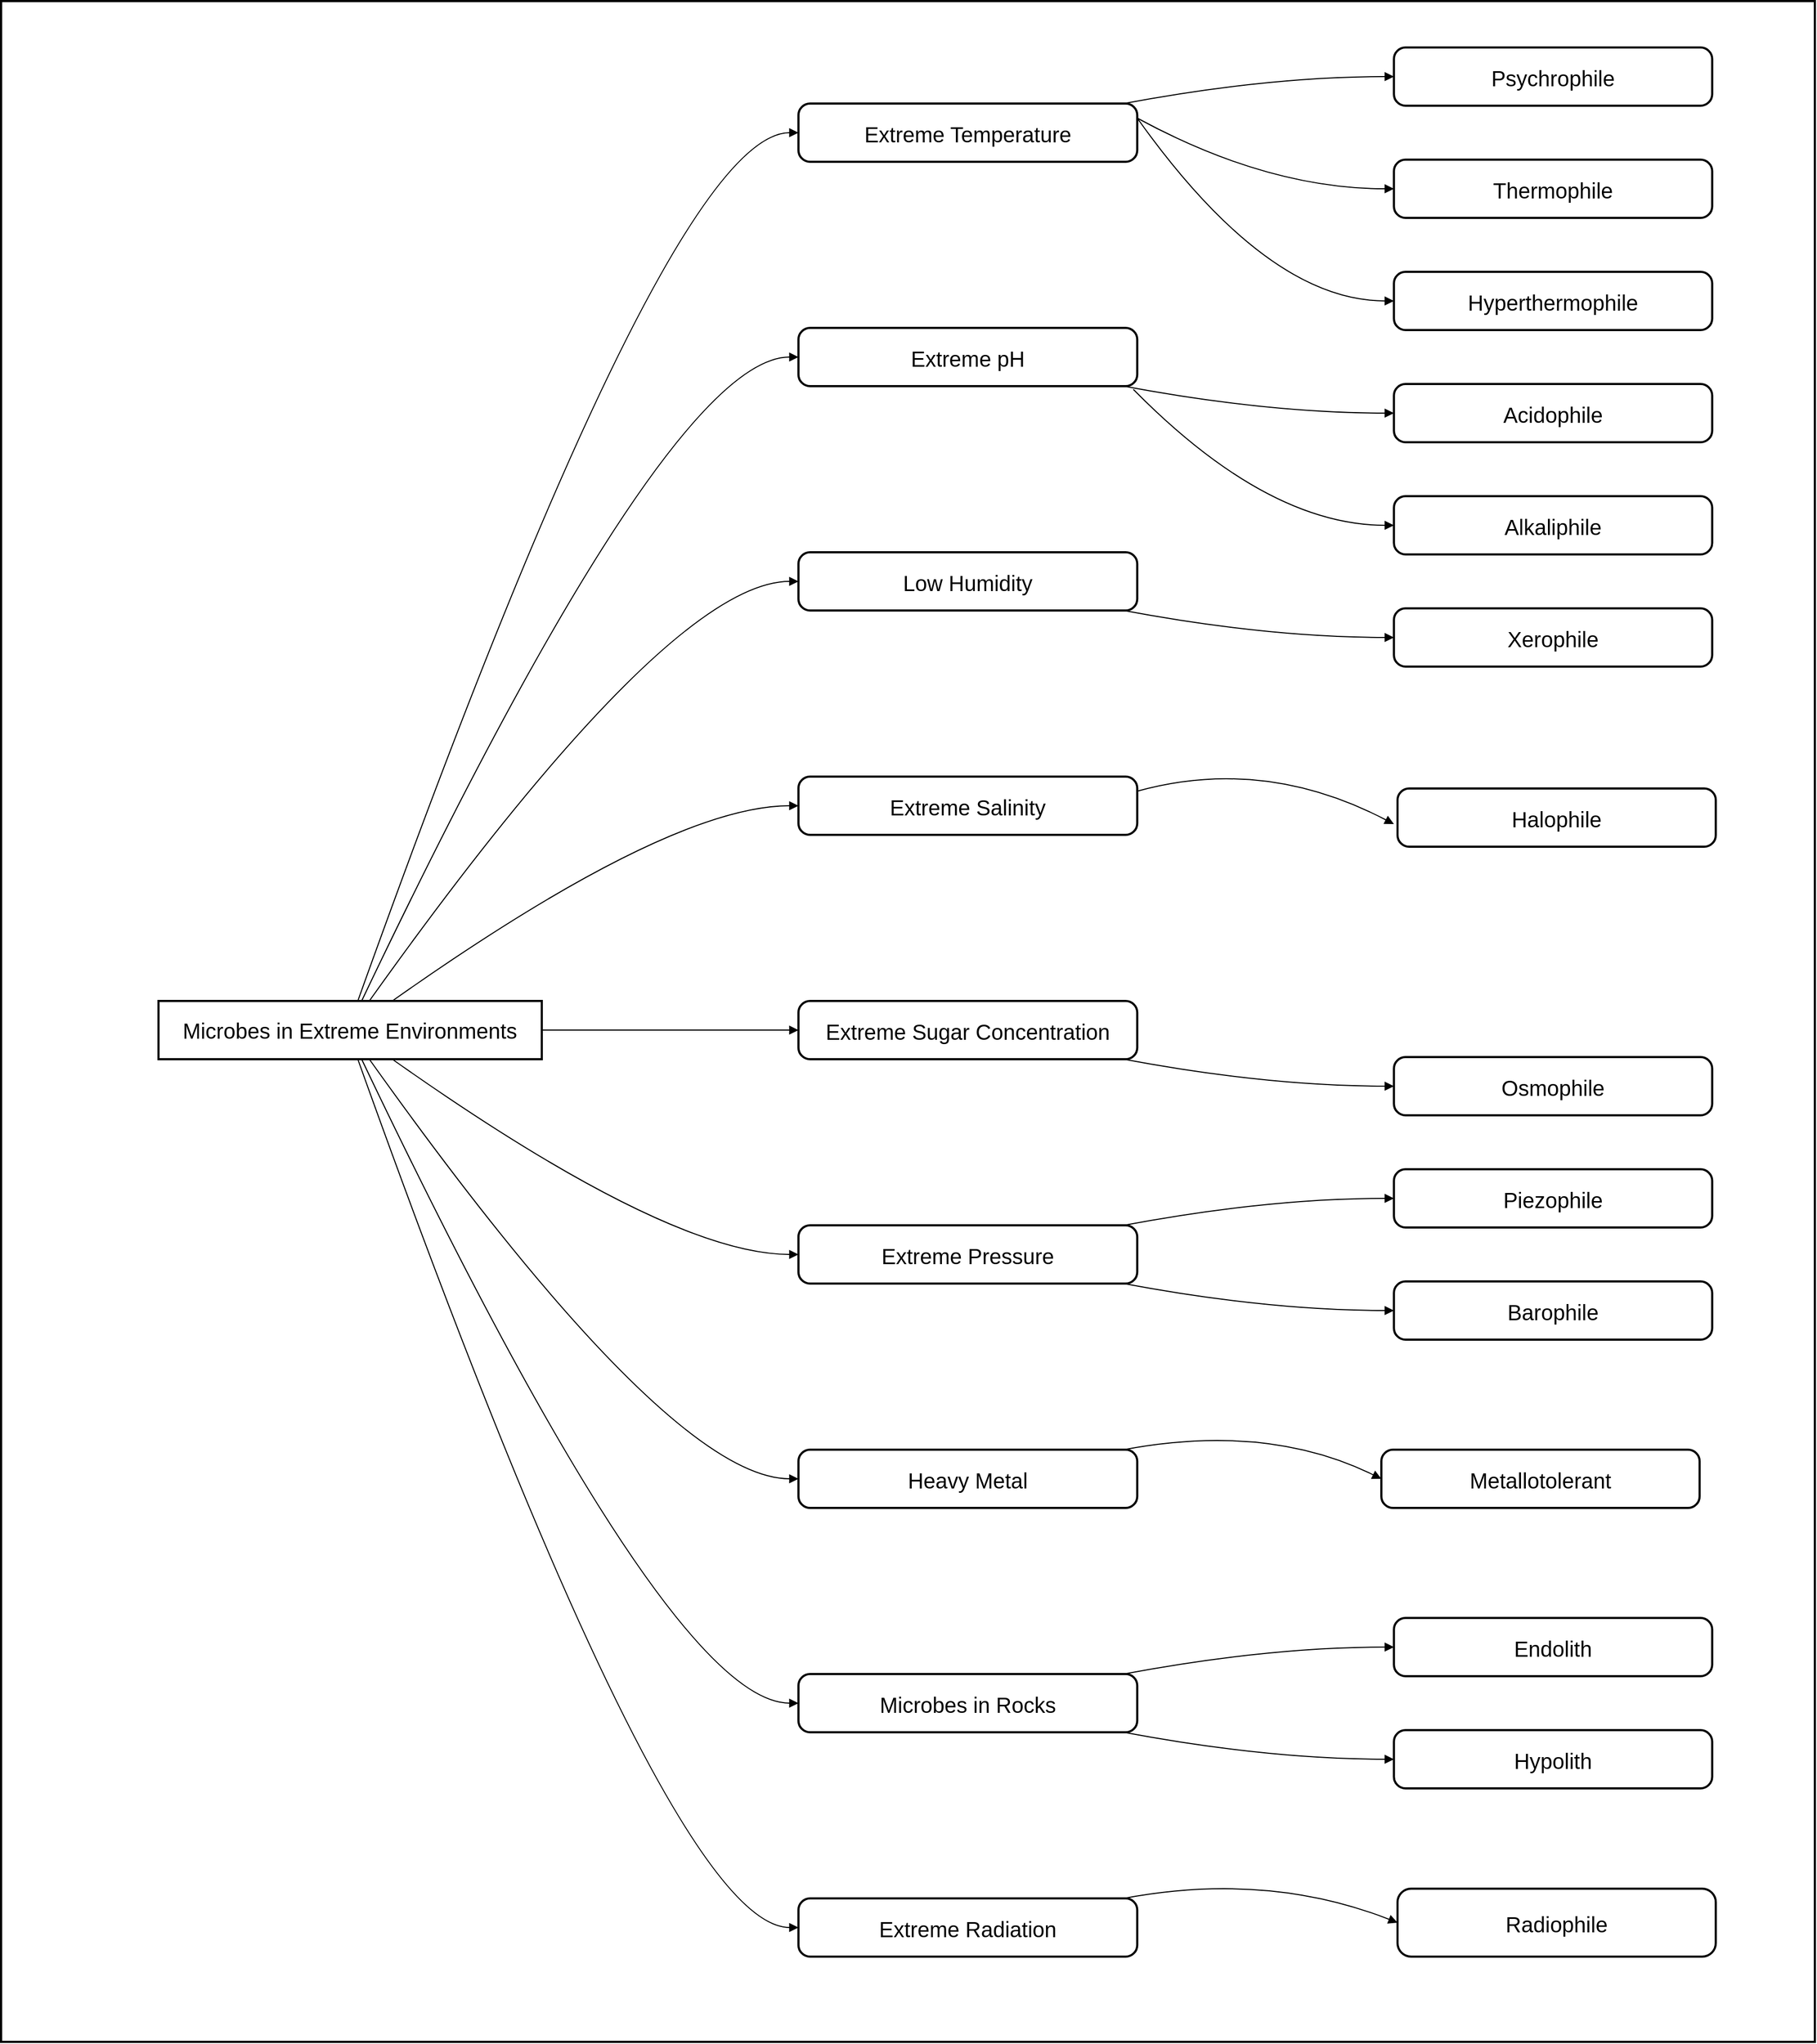 <mxfile version="26.1.3">
  <diagram name="Page-1" id="1cxbnADfRglhzpuQFdE1">
    <mxGraphModel dx="3056" dy="2251" grid="1" gridSize="10" guides="1" tooltips="1" connect="1" arrows="1" fold="1" page="1" pageScale="1" pageWidth="850" pageHeight="1100" math="0" shadow="0">
      <root>
        <mxCell id="0" />
        <mxCell id="1" parent="0" />
        <mxCell id="2" value="" style="whiteSpace=wrap;strokeWidth=2;verticalAlign=top;fontSize=20;" parent="1" vertex="1">
          <mxGeometry x="-20" width="1682" height="1892" as="geometry" />
        </mxCell>
        <mxCell id="3" value="Microbes in Extreme Environments" style="whiteSpace=wrap;strokeWidth=2;fontSize=20;" parent="2" vertex="1">
          <mxGeometry x="145.985" y="927" width="355.442" height="54" as="geometry" />
        </mxCell>
        <mxCell id="4" value="Extreme Temperature" style="rounded=1;arcSize=20;strokeWidth=2;fontSize=20;" parent="2" vertex="1">
          <mxGeometry x="739.445" y="95" width="314.185" height="54" as="geometry" />
        </mxCell>
        <mxCell id="5" value="Psychrophile" style="rounded=1;arcSize=20;strokeWidth=2;fontSize=20;" parent="2" vertex="1">
          <mxGeometry x="1291.649" y="43" width="295.143" height="54" as="geometry" />
        </mxCell>
        <mxCell id="6" value="Thermophile" style="rounded=1;arcSize=20;strokeWidth=2;fontSize=20;" parent="2" vertex="1">
          <mxGeometry x="1291.649" y="147" width="295.143" height="54" as="geometry" />
        </mxCell>
        <mxCell id="7" value="Extreme pH" style="rounded=1;arcSize=20;strokeWidth=2;fontSize=20;" parent="2" vertex="1">
          <mxGeometry x="739.445" y="303" width="314.185" height="54" as="geometry" />
        </mxCell>
        <mxCell id="8" value="Hyperthermophile" style="rounded=1;arcSize=20;strokeWidth=2;fontSize=20;" parent="2" vertex="1">
          <mxGeometry x="1291.649" y="251" width="295.143" height="54" as="geometry" />
        </mxCell>
        <mxCell id="9" value="Acidophile" style="rounded=1;arcSize=20;strokeWidth=2;fontSize=20;" parent="2" vertex="1">
          <mxGeometry x="1291.649" y="355" width="295.143" height="54" as="geometry" />
        </mxCell>
        <mxCell id="10" value="Low Humidity" style="rounded=1;arcSize=20;strokeWidth=2;fontSize=20;" parent="2" vertex="1">
          <mxGeometry x="739.445" y="511" width="314.185" height="54" as="geometry" />
        </mxCell>
        <mxCell id="11" value="Alkaliphile" style="rounded=1;arcSize=20;strokeWidth=2;fontSize=20;" parent="2" vertex="1">
          <mxGeometry x="1291.649" y="459" width="295.143" height="54" as="geometry" />
        </mxCell>
        <mxCell id="12" value="Xerophile" style="rounded=1;arcSize=20;strokeWidth=2;fontSize=20;" parent="2" vertex="1">
          <mxGeometry x="1291.649" y="563" width="295.143" height="54" as="geometry" />
        </mxCell>
        <mxCell id="13" value="Extreme Salinity" style="rounded=1;arcSize=20;strokeWidth=2;fontSize=20;" parent="2" vertex="1">
          <mxGeometry x="739.445" y="719" width="314.185" height="54" as="geometry" />
        </mxCell>
        <mxCell id="14" value="Halophile" style="rounded=1;arcSize=20;strokeWidth=2;fontSize=20;" parent="2" vertex="1">
          <mxGeometry x="1294.999" y="730" width="295.143" height="54" as="geometry" />
        </mxCell>
        <mxCell id="16" value="Extreme Sugar Concentration" style="rounded=1;arcSize=20;strokeWidth=2;fontSize=20;" parent="2" vertex="1">
          <mxGeometry x="739.445" y="927" width="314.185" height="54" as="geometry" />
        </mxCell>
        <mxCell id="18" value="Osmophile" style="rounded=1;arcSize=20;strokeWidth=2;fontSize=20;" parent="2" vertex="1">
          <mxGeometry x="1291.649" y="979" width="295.143" height="54" as="geometry" />
        </mxCell>
        <mxCell id="19" value="Extreme Pressure" style="rounded=1;arcSize=20;strokeWidth=2;fontSize=20;" parent="2" vertex="1">
          <mxGeometry x="739.445" y="1135" width="314.185" height="54" as="geometry" />
        </mxCell>
        <mxCell id="20" value="Piezophile" style="rounded=1;arcSize=20;strokeWidth=2;fontSize=20;" parent="2" vertex="1">
          <mxGeometry x="1291.649" y="1083" width="295.143" height="54" as="geometry" />
        </mxCell>
        <mxCell id="21" value="Barophile" style="rounded=1;arcSize=20;strokeWidth=2;fontSize=20;" parent="2" vertex="1">
          <mxGeometry x="1291.649" y="1187" width="295.143" height="54" as="geometry" />
        </mxCell>
        <mxCell id="22" value="Heavy Metal" style="rounded=1;arcSize=20;strokeWidth=2;fontSize=20;" parent="2" vertex="1">
          <mxGeometry x="739.445" y="1343" width="314.185" height="54" as="geometry" />
        </mxCell>
        <mxCell id="23" value="Metallotolerant" style="rounded=1;arcSize=20;strokeWidth=2;fontSize=20;" parent="2" vertex="1">
          <mxGeometry x="1279.999" y="1343" width="295.143" height="54" as="geometry" />
        </mxCell>
        <mxCell id="25" value="Microbes in Rocks" style="rounded=1;arcSize=20;strokeWidth=2;fontSize=20;" parent="2" vertex="1">
          <mxGeometry x="739.445" y="1551" width="314.185" height="54" as="geometry" />
        </mxCell>
        <mxCell id="26" value="Endolith" style="rounded=1;arcSize=20;strokeWidth=2;fontSize=20;" parent="2" vertex="1">
          <mxGeometry x="1291.649" y="1499" width="295.143" height="54" as="geometry" />
        </mxCell>
        <mxCell id="27" value="Hypolith" style="rounded=1;arcSize=20;strokeWidth=2;fontSize=20;" parent="2" vertex="1">
          <mxGeometry x="1291.649" y="1603" width="295.143" height="54" as="geometry" />
        </mxCell>
        <mxCell id="28" value="Extreme Radiation " style="rounded=1;arcSize=20;strokeWidth=2;fontSize=20;" parent="2" vertex="1">
          <mxGeometry x="739.445" y="1759" width="314.185" height="54" as="geometry" />
        </mxCell>
        <mxCell id="29" value="Radiophile" style="rounded=1;arcSize=20;strokeWidth=2;fontSize=20;" parent="2" vertex="1">
          <mxGeometry x="1295" y="1750" width="295.14" height="63" as="geometry" />
        </mxCell>
        <mxCell id="31" value="" style="curved=1;startArrow=none;endArrow=block;exitX=0.52;exitY=0;entryX=0;entryY=0.5;" parent="2" source="3" target="4" edge="1">
          <mxGeometry relative="1" as="geometry">
            <Array as="points">
              <mxPoint x="618.849" y="122" />
            </Array>
          </mxGeometry>
        </mxCell>
        <mxCell id="32" value="" style="curved=1;startArrow=none;endArrow=block;exitX=0.96;exitY=0;entryX=0;entryY=0.5;" parent="2" source="4" target="5" edge="1">
          <mxGeometry relative="1" as="geometry">
            <Array as="points">
              <mxPoint x="1174.226" y="70" />
            </Array>
          </mxGeometry>
        </mxCell>
        <mxCell id="33" value="" style="curved=1;startArrow=none;endArrow=block;exitX=1;exitY=0.25;entryX=0;entryY=0.5;exitDx=0;exitDy=0;" parent="2" source="4" target="6" edge="1">
          <mxGeometry relative="1" as="geometry">
            <Array as="points">
              <mxPoint x="1174.226" y="174" />
            </Array>
          </mxGeometry>
        </mxCell>
        <mxCell id="34" value="" style="curved=1;startArrow=none;endArrow=block;exitX=0.53;exitY=0;entryX=0;entryY=0.5;" parent="2" source="3" target="7" edge="1">
          <mxGeometry relative="1" as="geometry">
            <Array as="points">
              <mxPoint x="618.849" y="330" />
            </Array>
          </mxGeometry>
        </mxCell>
        <mxCell id="35" value="" style="curved=1;startArrow=none;endArrow=block;entryX=0;entryY=0.5;exitX=1;exitY=0.25;exitDx=0;exitDy=0;" parent="2" source="4" target="8" edge="1">
          <mxGeometry relative="1" as="geometry">
            <Array as="points">
              <mxPoint x="1174.226" y="278" />
            </Array>
          </mxGeometry>
        </mxCell>
        <mxCell id="36" value="" style="curved=1;startArrow=none;endArrow=block;exitX=0.96;exitY=1;entryX=0;entryY=0.5;" parent="2" source="7" target="9" edge="1">
          <mxGeometry relative="1" as="geometry">
            <Array as="points">
              <mxPoint x="1174.226" y="382" />
            </Array>
          </mxGeometry>
        </mxCell>
        <mxCell id="37" value="" style="curved=1;startArrow=none;endArrow=block;exitX=0.55;exitY=0;entryX=0;entryY=0.5;" parent="2" source="3" target="10" edge="1">
          <mxGeometry relative="1" as="geometry">
            <Array as="points">
              <mxPoint x="618.849" y="538" />
            </Array>
          </mxGeometry>
        </mxCell>
        <mxCell id="38" value="" style="curved=1;startArrow=none;endArrow=block;entryX=0;entryY=0.5;" parent="2" target="11" edge="1">
          <mxGeometry relative="1" as="geometry">
            <Array as="points">
              <mxPoint x="1174.226" y="486" />
            </Array>
            <mxPoint x="1050" y="360" as="sourcePoint" />
          </mxGeometry>
        </mxCell>
        <mxCell id="39" value="" style="curved=1;startArrow=none;endArrow=block;exitX=0.96;exitY=1;entryX=0;entryY=0.5;" parent="2" source="10" target="12" edge="1">
          <mxGeometry relative="1" as="geometry">
            <Array as="points">
              <mxPoint x="1174.226" y="590" />
            </Array>
          </mxGeometry>
        </mxCell>
        <mxCell id="40" value="" style="curved=1;startArrow=none;endArrow=block;exitX=0.61;exitY=0;entryX=0;entryY=0.5;" parent="2" source="3" target="13" edge="1">
          <mxGeometry relative="1" as="geometry">
            <Array as="points">
              <mxPoint x="618.849" y="746" />
            </Array>
          </mxGeometry>
        </mxCell>
        <mxCell id="41" value="" style="curved=1;startArrow=none;endArrow=block;entryX=0;entryY=0.5;exitX=1;exitY=0.25;exitDx=0;exitDy=0;" parent="2" source="13" edge="1">
          <mxGeometry relative="1" as="geometry">
            <Array as="points">
              <mxPoint x="1170.876" y="700" />
            </Array>
            <mxPoint x="1037.713" y="725" as="sourcePoint" />
            <mxPoint x="1291.649" y="763" as="targetPoint" />
          </mxGeometry>
        </mxCell>
        <mxCell id="43" value="" style="curved=1;startArrow=none;endArrow=block;exitX=1;exitY=0.5;entryX=0;entryY=0.5;" parent="2" source="3" target="16" edge="1">
          <mxGeometry relative="1" as="geometry">
            <Array as="points" />
          </mxGeometry>
        </mxCell>
        <mxCell id="45" value="" style="curved=1;startArrow=none;endArrow=block;exitX=0.96;exitY=1;entryX=0;entryY=0.5;" parent="2" source="16" target="18" edge="1">
          <mxGeometry relative="1" as="geometry">
            <Array as="points">
              <mxPoint x="1174.226" y="1006" />
            </Array>
          </mxGeometry>
        </mxCell>
        <mxCell id="46" value="" style="curved=1;startArrow=none;endArrow=block;exitX=0.61;exitY=1;entryX=0;entryY=0.5;" parent="2" source="3" target="19" edge="1">
          <mxGeometry relative="1" as="geometry">
            <Array as="points">
              <mxPoint x="618.849" y="1162" />
            </Array>
          </mxGeometry>
        </mxCell>
        <mxCell id="47" value="" style="curved=1;startArrow=none;endArrow=block;exitX=0.96;exitY=0;entryX=0;entryY=0.5;" parent="2" source="19" target="20" edge="1">
          <mxGeometry relative="1" as="geometry">
            <Array as="points">
              <mxPoint x="1174.226" y="1110" />
            </Array>
          </mxGeometry>
        </mxCell>
        <mxCell id="48" value="" style="curved=1;startArrow=none;endArrow=block;exitX=0.96;exitY=1;entryX=0;entryY=0.5;" parent="2" source="19" target="21" edge="1">
          <mxGeometry relative="1" as="geometry">
            <Array as="points">
              <mxPoint x="1174.226" y="1214" />
            </Array>
          </mxGeometry>
        </mxCell>
        <mxCell id="49" value="" style="curved=1;startArrow=none;endArrow=block;exitX=0.55;exitY=1;entryX=0;entryY=0.5;" parent="2" source="3" target="22" edge="1">
          <mxGeometry relative="1" as="geometry">
            <Array as="points">
              <mxPoint x="618.849" y="1370" />
            </Array>
          </mxGeometry>
        </mxCell>
        <mxCell id="50" value="" style="curved=1;startArrow=none;endArrow=block;exitX=0.96;exitY=0;entryX=0;entryY=0.5;" parent="2" source="22" target="23" edge="1">
          <mxGeometry relative="1" as="geometry">
            <Array as="points">
              <mxPoint x="1174.226" y="1318" />
            </Array>
          </mxGeometry>
        </mxCell>
        <mxCell id="52" value="" style="curved=1;startArrow=none;endArrow=block;exitX=0.53;exitY=1;entryX=0;entryY=0.5;" parent="2" source="3" target="25" edge="1">
          <mxGeometry relative="1" as="geometry">
            <Array as="points">
              <mxPoint x="618.849" y="1578" />
            </Array>
          </mxGeometry>
        </mxCell>
        <mxCell id="53" value="" style="curved=1;startArrow=none;endArrow=block;exitX=0.96;exitY=0;entryX=0;entryY=0.5;" parent="2" source="25" target="26" edge="1">
          <mxGeometry relative="1" as="geometry">
            <Array as="points">
              <mxPoint x="1174.226" y="1526" />
            </Array>
          </mxGeometry>
        </mxCell>
        <mxCell id="54" value="" style="curved=1;startArrow=none;endArrow=block;exitX=0.96;exitY=1;entryX=0;entryY=0.5;" parent="2" source="25" target="27" edge="1">
          <mxGeometry relative="1" as="geometry">
            <Array as="points">
              <mxPoint x="1174.226" y="1630" />
            </Array>
          </mxGeometry>
        </mxCell>
        <mxCell id="55" value="" style="curved=1;startArrow=none;endArrow=block;exitX=0.52;exitY=1;entryX=0;entryY=0.5;" parent="2" source="3" target="28" edge="1">
          <mxGeometry relative="1" as="geometry">
            <Array as="points">
              <mxPoint x="618.849" y="1786" />
            </Array>
          </mxGeometry>
        </mxCell>
        <mxCell id="56" value="" style="curved=1;startArrow=none;endArrow=block;exitX=0.96;exitY=0;entryX=0;entryY=0.5;" parent="2" source="28" target="29" edge="1">
          <mxGeometry relative="1" as="geometry">
            <Array as="points">
              <mxPoint x="1174.226" y="1734" />
            </Array>
          </mxGeometry>
        </mxCell>
      </root>
    </mxGraphModel>
  </diagram>
</mxfile>
